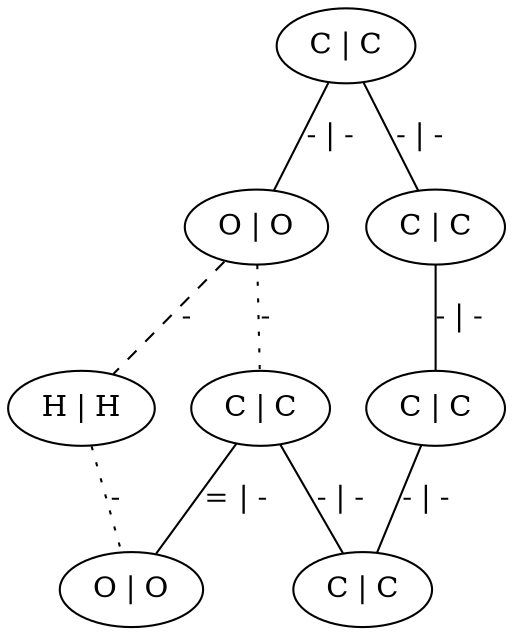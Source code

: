 graph G {
	0 [ label="C | C" ]
	1 [ label="O | O" ]
	2 [ label="H | H" ]
	3 [ label="C | C" ]
	4 [ label="O | O" ]
	5 [ label="C | C" ]
	6 [ label="C | C" ]
	7 [ label="C | C" ]
	0 -- 1 [ label="- | -" ]
	0 -- 5 [ label="- | -" ]
	1 -- 2 [ style=dashed label="-" ]
	1 -- 3 [ style=dotted label="-" ]
	2 -- 4 [ style=dotted label="-" ]
	3 -- 4 [ label="= | -" ]
	3 -- 7 [ label="- | -" ]
	5 -- 6 [ label="- | -" ]
	6 -- 7 [ label="- | -" ]
}
